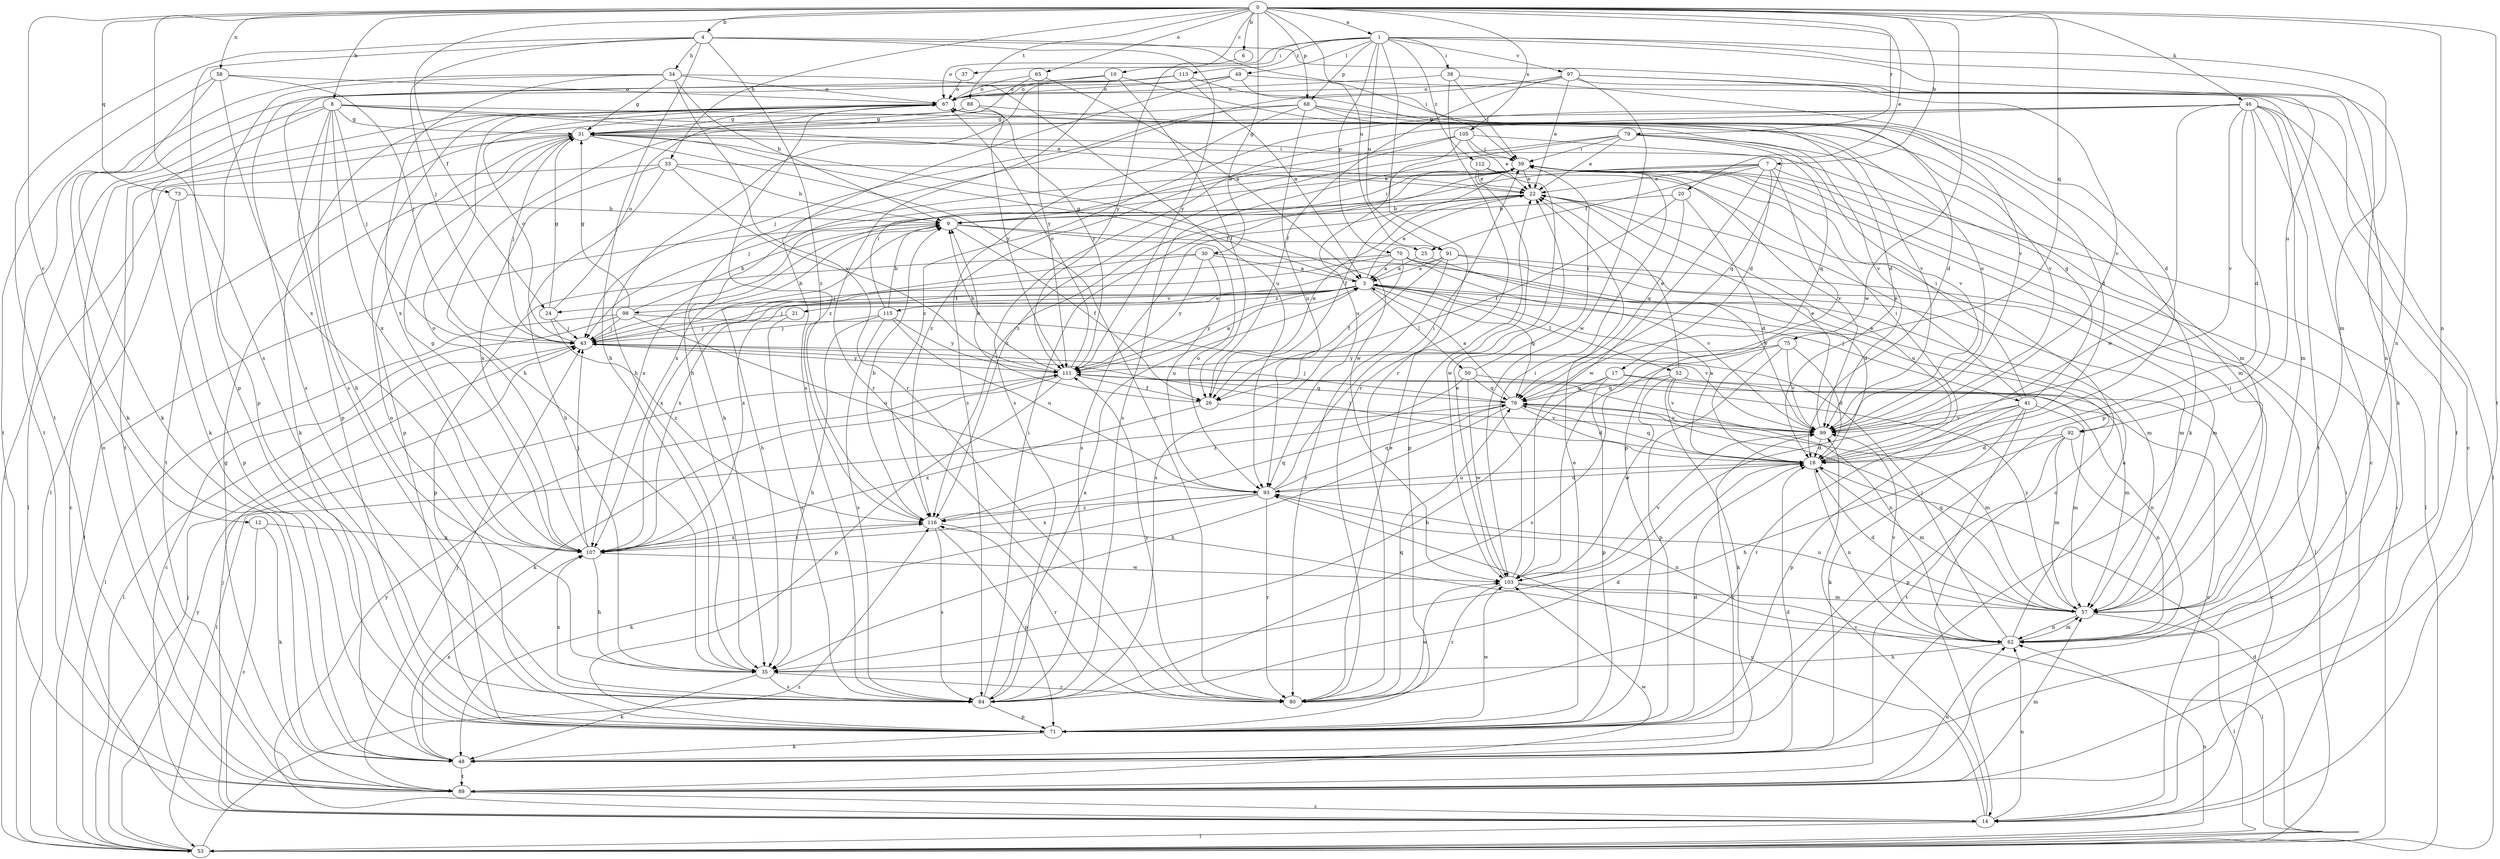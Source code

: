 strict digraph  {
0;
1;
3;
4;
6;
7;
8;
9;
10;
12;
14;
17;
18;
20;
21;
22;
24;
25;
26;
30;
31;
33;
34;
35;
37;
38;
39;
41;
43;
46;
48;
49;
50;
52;
53;
57;
58;
62;
65;
67;
68;
70;
71;
73;
75;
76;
79;
80;
84;
88;
89;
91;
92;
93;
97;
98;
99;
103;
105;
107;
111;
112;
113;
115;
116;
0 -> 1  [label=a];
0 -> 4  [label=b];
0 -> 6  [label=b];
0 -> 7  [label=b];
0 -> 8  [label=b];
0 -> 10  [label=c];
0 -> 12  [label=c];
0 -> 20  [label=e];
0 -> 24  [label=f];
0 -> 30  [label=g];
0 -> 33  [label=h];
0 -> 46  [label=k];
0 -> 58  [label=n];
0 -> 62  [label=n];
0 -> 65  [label=o];
0 -> 68  [label=p];
0 -> 73  [label=q];
0 -> 75  [label=q];
0 -> 79  [label=r];
0 -> 84  [label=s];
0 -> 88  [label=t];
0 -> 89  [label=t];
0 -> 91  [label=u];
0 -> 103  [label=w];
0 -> 105  [label=x];
1 -> 37  [label=i];
1 -> 38  [label=i];
1 -> 48  [label=k];
1 -> 49  [label=l];
1 -> 57  [label=m];
1 -> 67  [label=o];
1 -> 68  [label=p];
1 -> 70  [label=p];
1 -> 80  [label=r];
1 -> 91  [label=u];
1 -> 92  [label=u];
1 -> 97  [label=v];
1 -> 112  [label=z];
1 -> 113  [label=z];
3 -> 21  [label=e];
3 -> 22  [label=e];
3 -> 24  [label=f];
3 -> 31  [label=g];
3 -> 41  [label=j];
3 -> 43  [label=j];
3 -> 50  [label=l];
3 -> 52  [label=l];
3 -> 76  [label=q];
3 -> 92  [label=u];
3 -> 98  [label=v];
3 -> 111  [label=y];
3 -> 115  [label=z];
4 -> 34  [label=h];
4 -> 35  [label=h];
4 -> 39  [label=i];
4 -> 43  [label=j];
4 -> 62  [label=n];
4 -> 71  [label=p];
4 -> 89  [label=t];
4 -> 111  [label=y];
4 -> 116  [label=z];
6 -> 111  [label=y];
7 -> 17  [label=d];
7 -> 22  [label=e];
7 -> 25  [label=f];
7 -> 43  [label=j];
7 -> 53  [label=l];
7 -> 71  [label=p];
7 -> 103  [label=w];
7 -> 107  [label=x];
8 -> 22  [label=e];
8 -> 31  [label=g];
8 -> 35  [label=h];
8 -> 43  [label=j];
8 -> 48  [label=k];
8 -> 53  [label=l];
8 -> 57  [label=m];
8 -> 71  [label=p];
8 -> 99  [label=v];
8 -> 107  [label=x];
9 -> 25  [label=f];
9 -> 26  [label=f];
9 -> 35  [label=h];
9 -> 39  [label=i];
9 -> 53  [label=l];
9 -> 93  [label=u];
10 -> 18  [label=d];
10 -> 26  [label=f];
10 -> 67  [label=o];
10 -> 80  [label=r];
10 -> 84  [label=s];
12 -> 14  [label=c];
12 -> 48  [label=k];
12 -> 107  [label=x];
14 -> 39  [label=i];
14 -> 43  [label=j];
14 -> 53  [label=l];
14 -> 62  [label=n];
14 -> 93  [label=u];
14 -> 99  [label=v];
14 -> 111  [label=y];
17 -> 14  [label=c];
17 -> 35  [label=h];
17 -> 62  [label=n];
17 -> 71  [label=p];
17 -> 76  [label=q];
18 -> 3  [label=a];
18 -> 22  [label=e];
18 -> 39  [label=i];
18 -> 43  [label=j];
18 -> 57  [label=m];
18 -> 62  [label=n];
18 -> 76  [label=q];
18 -> 93  [label=u];
20 -> 9  [label=b];
20 -> 18  [label=d];
20 -> 26  [label=f];
20 -> 76  [label=q];
21 -> 43  [label=j];
21 -> 84  [label=s];
22 -> 9  [label=b];
22 -> 84  [label=s];
22 -> 107  [label=x];
24 -> 31  [label=g];
24 -> 43  [label=j];
24 -> 67  [label=o];
24 -> 116  [label=z];
25 -> 3  [label=a];
25 -> 99  [label=v];
26 -> 9  [label=b];
26 -> 22  [label=e];
26 -> 99  [label=v];
26 -> 107  [label=x];
30 -> 3  [label=a];
30 -> 57  [label=m];
30 -> 71  [label=p];
30 -> 93  [label=u];
30 -> 107  [label=x];
30 -> 111  [label=y];
31 -> 39  [label=i];
31 -> 43  [label=j];
31 -> 53  [label=l];
31 -> 71  [label=p];
31 -> 80  [label=r];
31 -> 89  [label=t];
31 -> 103  [label=w];
33 -> 9  [label=b];
33 -> 22  [label=e];
33 -> 35  [label=h];
33 -> 53  [label=l];
33 -> 107  [label=x];
33 -> 111  [label=y];
34 -> 9  [label=b];
34 -> 31  [label=g];
34 -> 67  [label=o];
34 -> 71  [label=p];
34 -> 80  [label=r];
34 -> 89  [label=t];
34 -> 93  [label=u];
34 -> 107  [label=x];
35 -> 48  [label=k];
35 -> 80  [label=r];
35 -> 84  [label=s];
37 -> 67  [label=o];
38 -> 18  [label=d];
38 -> 39  [label=i];
38 -> 67  [label=o];
38 -> 80  [label=r];
39 -> 22  [label=e];
39 -> 26  [label=f];
39 -> 35  [label=h];
39 -> 99  [label=v];
39 -> 116  [label=z];
41 -> 22  [label=e];
41 -> 31  [label=g];
41 -> 39  [label=i];
41 -> 48  [label=k];
41 -> 57  [label=m];
41 -> 71  [label=p];
41 -> 80  [label=r];
41 -> 89  [label=t];
41 -> 99  [label=v];
43 -> 9  [label=b];
43 -> 53  [label=l];
43 -> 67  [label=o];
43 -> 111  [label=y];
46 -> 14  [label=c];
46 -> 18  [label=d];
46 -> 31  [label=g];
46 -> 53  [label=l];
46 -> 57  [label=m];
46 -> 71  [label=p];
46 -> 84  [label=s];
46 -> 89  [label=t];
46 -> 99  [label=v];
46 -> 103  [label=w];
46 -> 116  [label=z];
48 -> 18  [label=d];
48 -> 89  [label=t];
48 -> 99  [label=v];
48 -> 107  [label=x];
49 -> 48  [label=k];
49 -> 67  [label=o];
49 -> 84  [label=s];
49 -> 89  [label=t];
49 -> 99  [label=v];
50 -> 14  [label=c];
50 -> 39  [label=i];
50 -> 76  [label=q];
50 -> 103  [label=w];
50 -> 116  [label=z];
52 -> 22  [label=e];
52 -> 48  [label=k];
52 -> 57  [label=m];
52 -> 76  [label=q];
52 -> 99  [label=v];
52 -> 103  [label=w];
53 -> 18  [label=d];
53 -> 39  [label=i];
53 -> 43  [label=j];
53 -> 62  [label=n];
53 -> 111  [label=y];
53 -> 116  [label=z];
57 -> 18  [label=d];
57 -> 39  [label=i];
57 -> 53  [label=l];
57 -> 62  [label=n];
57 -> 76  [label=q];
57 -> 93  [label=u];
57 -> 111  [label=y];
58 -> 43  [label=j];
58 -> 48  [label=k];
58 -> 67  [label=o];
58 -> 89  [label=t];
58 -> 107  [label=x];
62 -> 3  [label=a];
62 -> 35  [label=h];
62 -> 43  [label=j];
62 -> 57  [label=m];
62 -> 99  [label=v];
62 -> 116  [label=z];
65 -> 3  [label=a];
65 -> 35  [label=h];
65 -> 67  [label=o];
65 -> 111  [label=y];
67 -> 31  [label=g];
67 -> 48  [label=k];
67 -> 111  [label=y];
67 -> 116  [label=z];
68 -> 18  [label=d];
68 -> 31  [label=g];
68 -> 43  [label=j];
68 -> 48  [label=k];
68 -> 84  [label=s];
68 -> 93  [label=u];
68 -> 99  [label=v];
70 -> 3  [label=a];
70 -> 18  [label=d];
70 -> 26  [label=f];
70 -> 43  [label=j];
70 -> 57  [label=m];
70 -> 99  [label=v];
70 -> 107  [label=x];
71 -> 18  [label=d];
71 -> 22  [label=e];
71 -> 48  [label=k];
71 -> 67  [label=o];
71 -> 103  [label=w];
73 -> 9  [label=b];
73 -> 14  [label=c];
73 -> 71  [label=p];
75 -> 18  [label=d];
75 -> 71  [label=p];
75 -> 84  [label=s];
75 -> 99  [label=v];
75 -> 111  [label=y];
76 -> 3  [label=a];
76 -> 18  [label=d];
76 -> 35  [label=h];
76 -> 43  [label=j];
76 -> 53  [label=l];
76 -> 57  [label=m];
76 -> 99  [label=v];
79 -> 22  [label=e];
79 -> 39  [label=i];
79 -> 57  [label=m];
79 -> 76  [label=q];
79 -> 84  [label=s];
79 -> 99  [label=v];
79 -> 116  [label=z];
80 -> 22  [label=e];
80 -> 76  [label=q];
80 -> 103  [label=w];
80 -> 111  [label=y];
84 -> 3  [label=a];
84 -> 18  [label=d];
84 -> 39  [label=i];
84 -> 71  [label=p];
84 -> 107  [label=x];
88 -> 31  [label=g];
88 -> 89  [label=t];
88 -> 99  [label=v];
88 -> 111  [label=y];
89 -> 14  [label=c];
89 -> 31  [label=g];
89 -> 43  [label=j];
89 -> 57  [label=m];
89 -> 62  [label=n];
89 -> 67  [label=o];
89 -> 103  [label=w];
91 -> 3  [label=a];
91 -> 53  [label=l];
91 -> 57  [label=m];
91 -> 80  [label=r];
91 -> 84  [label=s];
91 -> 107  [label=x];
92 -> 18  [label=d];
92 -> 35  [label=h];
92 -> 57  [label=m];
92 -> 62  [label=n];
92 -> 71  [label=p];
93 -> 18  [label=d];
93 -> 39  [label=i];
93 -> 48  [label=k];
93 -> 62  [label=n];
93 -> 76  [label=q];
93 -> 80  [label=r];
93 -> 107  [label=x];
93 -> 116  [label=z];
97 -> 14  [label=c];
97 -> 22  [label=e];
97 -> 26  [label=f];
97 -> 35  [label=h];
97 -> 62  [label=n];
97 -> 67  [label=o];
97 -> 99  [label=v];
97 -> 103  [label=w];
98 -> 9  [label=b];
98 -> 14  [label=c];
98 -> 31  [label=g];
98 -> 43  [label=j];
98 -> 53  [label=l];
98 -> 93  [label=u];
98 -> 99  [label=v];
99 -> 18  [label=d];
99 -> 22  [label=e];
99 -> 67  [label=o];
103 -> 22  [label=e];
103 -> 39  [label=i];
103 -> 53  [label=l];
103 -> 57  [label=m];
103 -> 80  [label=r];
103 -> 99  [label=v];
105 -> 9  [label=b];
105 -> 22  [label=e];
105 -> 39  [label=i];
105 -> 76  [label=q];
105 -> 93  [label=u];
105 -> 116  [label=z];
107 -> 31  [label=g];
107 -> 35  [label=h];
107 -> 43  [label=j];
107 -> 67  [label=o];
107 -> 103  [label=w];
107 -> 116  [label=z];
111 -> 3  [label=a];
111 -> 9  [label=b];
111 -> 26  [label=f];
111 -> 48  [label=k];
111 -> 62  [label=n];
111 -> 67  [label=o];
111 -> 71  [label=p];
111 -> 76  [label=q];
112 -> 14  [label=c];
112 -> 22  [label=e];
112 -> 71  [label=p];
112 -> 103  [label=w];
113 -> 3  [label=a];
113 -> 18  [label=d];
113 -> 35  [label=h];
113 -> 67  [label=o];
113 -> 84  [label=s];
115 -> 9  [label=b];
115 -> 35  [label=h];
115 -> 39  [label=i];
115 -> 43  [label=j];
115 -> 84  [label=s];
115 -> 93  [label=u];
115 -> 111  [label=y];
116 -> 9  [label=b];
116 -> 71  [label=p];
116 -> 76  [label=q];
116 -> 80  [label=r];
116 -> 84  [label=s];
116 -> 107  [label=x];
}
